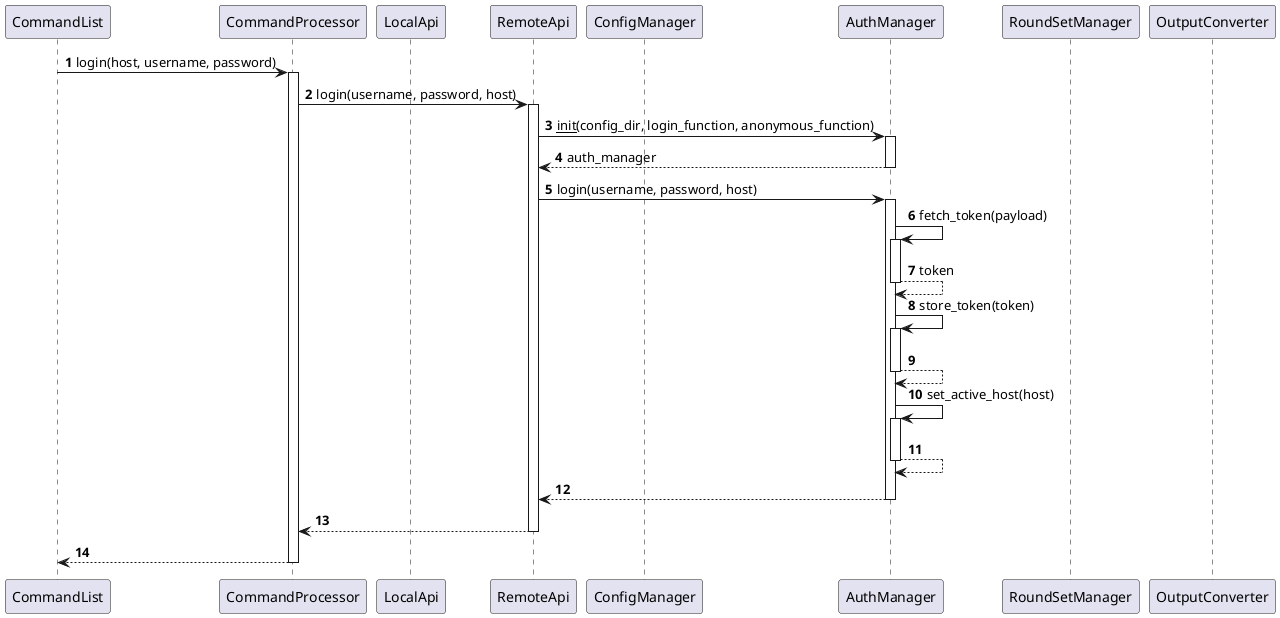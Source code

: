 @startuml login

autoactivate on
autonumber

participant CommandList
participant CommandProcessor
participant LocalApi
participant RemoteApi
participant ConfigManager
participant AuthManager
participant RoundSetManager
participant OutputConverter

CommandList -> CommandProcessor : login(host, username, password)
    CommandProcessor -> RemoteApi : login(username, password, host)
        RemoteApi -> AuthManager : __init__(config_dir, login_function, anonymous_function)
        return auth_manager
        RemoteApi -> AuthManager : login(username, password, host)
            AuthManager -> AuthManager : fetch_token(payload)
            return token
            AuthManager -> AuthManager : store_token(token)
            return
            AuthManager -> AuthManager : set_active_host(host)
            return
        return
    return
return

@enduml

@startuml logout

autoactivate on
autonumber

participant CommandList
participant CommandProcessor
participant LocalApi
participant RemoteApi
participant ConfigManager
participant AuthManager
participant RoundSetManager
participant OutputConverter

CommandList -> CommandProcessor : logout(host)
    CommandProcessor -> RemoteApi : logout(host)
        RemoteApi -> AuthManager : delete_token(host)
        return
    return
return

@enduml

@startuml applications_create

autoactivate on
autonumber

participant CommandList
participant CommandProcessor
participant LocalApi
participant RemoteApi
participant ConfigManager
participant AuthManager
participant RoundSetManager
participant OutputConverter

CommandList -> CommandProcessor : applications_create(application, roles)
    CommandProcessor -> LocalApi : create_application(application, roles)
        LocalApi -> LocalApi : is_application_unique(application)
            LocalApi -> ConfigManager : application_exists(application)
            return bool
        return bool
        LocalApi -> LocalApi : create_application_structure(application, roles)
            LocalApi -> ConfigManager : add_application(application, path)
            return
        return
    return
return

@enduml

@startuml applications_delete

autoactivate on
autonumber

participant CommandList
participant CommandProcessor
participant LocalApi
participant RemoteApi
participant ConfigManager
participant AuthManager
participant RoundSetManager
participant OutputConverter

CommandList -> CommandProcessor : applications_delete(application)
    CommandProcessor -> RemoteApi : delete_application(application)
        RemoteApi -> ConfigManager : get_application(application)
        return application
        RemoteApi -> AuthManager : load_token()
            AuthManager -> AuthManager : has_token()
            return bool
            alt logged in
                AuthManager -> AuthManager : get_token()
                return token
            else no token present
                AuthManager -> AuthManager : fetch_token(fallback_function)
                return token
            end
        return token
        RemoteApi -> RemoteApi : action('delete')
        return
    return
return

@enduml

@startuml applications_init

autoactivate on
autonumber

participant CommandList
participant CommandProcessor
participant LocalApi
participant RemoteApi
participant ConfigManager
participant AuthManager
participant RoundSetManager
participant OutputConverter

CommandList -> CommandProcessor : applications_init()
    CommandProcessor -> LocalApi : applications_init()
        LocalApi -> LocalApi : is_application_unique(application)
            LocalApi -> ConfigManager : application_exists(application)
            return bool
        return bool
        LocalApi -> LocalApi : create_application_structure(application, roles)
            LocalApi -> ConfigManager : add_application(application, path)
            return
        return
    return
return

@enduml

@startuml applications_list

autoactivate on
autonumber

participant CommandList
participant CommandProcessor
participant LocalApi
participant RemoteApi
participant ConfigManager
participant AuthManager
participant RoundSetManager
participant OutputConverter

CommandList -> CommandProcessor : applications_list()
    alt --local flag
    CommandProcessor -> LocalApi : list_applications()
        LocalApi -> ConfigManager : get_applications()
        return applications
    return applications
    else --remote flag
    CommandProcessor -> RemoteApi : list_applications()
        RemoteApi -> AuthManager : load_token()
            AuthManager -> AuthManager : has_token()
            return bool
            alt logged in
                AuthManager -> AuthManager : get_token()
                return token
            else no token present
                AuthManager -> AuthManager : fetch_token(fallback_function)
                return token
            end
        return token
        RemoteApi -> RemoteApi : action('list_applications')
        return applications
    return applications
    end
return applications

@enduml

@startuml applications_publish

autoactivate on
autonumber

participant CommandList
participant CommandProcessor
participant LocalApi
participant RemoteApi
participant ConfigManager
participant AuthManager
participant RoundSetManager
participant OutputConverter

CommandList -> CommandProcessor : applications_publish()
    CommandProcessor -> RemoteApi : applications_publish()
        RemoteApi -> AuthManager : load_token()
            AuthManager -> AuthManager : has_token()
            return bool
            alt logged in
                AuthManager -> AuthManager : get_token()
                return token
            else no token present
                AuthManager -> AuthManager : fetch_token(fallback_function)
                return token
            end
        return token
        RemoteApi -> RemoteApi : action('publish_applications')
        return
    return
return

@enduml

@startuml applications_upload

autoactivate on
autonumber

participant CommandList
participant CommandProcessor
participant LocalApi
participant RemoteApi
participant ConfigManager
participant AuthManager
participant RoundSetManager
participant OutputConverter

CommandList -> CommandProcessor : applications_upload()
    CommandProcessor -> RemoteApi : upload_application(application)
        RemoteApi -> AuthManager : load_token()
            AuthManager -> AuthManager : has_token()
            return bool
            alt logged in
                AuthManager -> AuthManager : get_token()
                return token
            else no token present
                AuthManager -> AuthManager : fetch_token(fallback_function)
                return token
            end
        return token
        RemoteApi -> RemoteApi : application_exists(application_id)
        return bool
        RemoteApi -> RemoteApi : create_application_version(application_id)
        return application_version_id
        RemoteApi -> RemoteApi : create_application_config(application_version_id)
        return
        RemoteApi -> RemoteApi : create_application_source(application_version_id)
        return
        RemoteApi -> RemoteApi : create_application_result(application_version_id)
        return
    return
return

@enduml

@startuml applications_validate

autoactivate on
autonumber

participant CommandList
participant CommandProcessor
participant LocalApi
participant RemoteApi
participant ConfigManager
participant AuthManager
participant RoundSetManager
participant OutputConverter

CommandList -> CommandProcessor : applications_validate()
    CommandProcessor -> LocalApi : is_application_valid(application)
        LocalApi -> LocalApi : is_structure_valid(application)
        return bool
        LocalApi -> LocalApi : is_application_unique(application)
        return bool
        LocalApi -> LocalApi : is_config_valid(application)
        return bool
    return bool
return

@enduml

@startuml experiments_create

autoactivate on
autonumber

participant CommandList
participant CommandProcessor
participant LocalApi
participant RemoteApi
participant ConfigManager
participant AuthManager
participant RoundSetManager
participant OutputConverter

CommandList -> CommandProcessor : experiments_create(name, application, local)
    alt local experiment
        CommandProcessor -> LocalApi : get_application_config(application)
        return app_config
    else remote experiment
        CommandProcessor -> RemoteApi : get_application_config(application)
            RemoteApi -> AuthManager : load_token()
                AuthManager -> AuthManager : has_token()
                return bool
                alt logged in
                    AuthManager -> AuthManager : get_token()
                    return token
                else no token present
                    AuthManager -> AuthManager : fetch_token(fallback_function)
                    return token
                end
            return token
            RemoteApi -> RemoteApi : action('app_config')
            return app_config
        return app_config
    end
return

@enduml

@startuml experiments_delete

autoactivate on
autonumber

participant CommandList
participant CommandProcessor
participant LocalApi
participant RemoteApi
participant ConfigManager
participant AuthManager
participant RoundSetManager
participant OutputConverter

CommandList -> CommandProcessor : experiments_delete(name, application, local)
    CommandProcessor -> RemoteApi : delete_experiment(experiment_id)
        RemoteApi -> AuthManager : load_token()
            AuthManager -> AuthManager : has_token()
            return bool
            alt logged in
                AuthManager -> AuthManager : get_token()
                return token
            else no token present
                AuthManager -> AuthManager : fetch_token(fallback_function)
                return token
            end
        return token
        RemoteApi -> RemoteApi : action('delete_experiment')
        return 
    return 
    CommandProcessor -> LocalApi : delete_experiment(path)
    return
return

@enduml

@startuml experiments_list

autoactivate on
autonumber

participant CommandList
participant CommandProcessor
participant LocalApi
participant RemoteApi
participant ConfigManager
participant AuthManager
participant RoundSetManager
participant OutputConverter

CommandList -> CommandProcessor : experiments_list()
    CommandProcessor -> RemoteApi : list_experiments()
        RemoteApi -> AuthManager : load_token()
            AuthManager -> AuthManager : has_token()
            return bool
            alt logged in
                AuthManager -> AuthManager : get_token()
                return token
            else no token present
                AuthManager -> AuthManager : fetch_token(fallback_function)
                return token
            end
        return token
        RemoteApi -> RemoteApi : action('list_experiments')
        return experiments
    return experiments
return experiments

@enduml

@startuml experiments_results

autoactivate on
autonumber

participant CommandList
participant CommandProcessor
participant LocalApi
participant RemoteApi
participant ConfigManager
participant AuthManager
participant RoundSetManager
participant OutputConverter

CommandList -> CommandProcessor : experiments_results(all, show)
    alt local run
        CommandProcessor -> LocalApi : get_results()
            LocalApi -> OutputConverter : convert()
            return result[]
        return result[]
    else remote run
        CommandProcessor -> RemoteApi : get_results(path, all, block, timeout)
            RemoteApi -> RemoteApi : results_exists(path)
            return bool
            alt already downloaded
                RemoteApi -> RemoteApi : get_local_results()
                return result[]
            else not yet downloaded
                RemoteApi -> AuthManager : load_token()
                    AuthManager -> AuthManager : has_token()
                    return bool
                    alt logged in
                        AuthManager -> AuthManager : get_token()
                        return token
                    else no token present
                        AuthManager -> AuthManager : fetch_token(fallback_function)
                        return token
                    end
                return token
                RemoteApi -> RemoteApi : action('get_results')
                return result[]
            end
        return result[]
    end
    alt store results
        CommandProcessor -> CommandProcessor : store_results(result[])
        return None
    end
return Optional[results]

@enduml

@startuml experiments_run

autoactivate on
autonumber

participant CommandList
participant CommandProcessor
participant LocalApi
participant RemoteApi
participant ConfigManager
participant AuthManager
participant RoundSetManager
participant OutputConverter

CommandList -> CommandProcessor : experiments_run(path, block)
    alt local run
        CommandProcessor -> LocalApi : run_experiment(path, block)
            LocalApi -> RoundSetManager : prepare_input(app_source, asset)
            return
            LocalApi -> RoundSetManager : process(block)
            return Optional[result[]]
            LocalApi -> RoundSetManager : terminate()
            return
        return Optional[result[]]
    else remote run
        CommandProcessor -> RemoteApi : run_experiment(block)
            RemoteApi -> AuthManager : load_token()
                AuthManager -> AuthManager : has_token()
                return bool
                alt logged in
                    AuthManager -> AuthManager : get_token()
                    return token
                else no token present
                    AuthManager -> AuthManager : fetch_token(fallback_function)
                    return token
                end
            return token
            RemoteApi -> RemoteApi : action('create_experiment')
            return experiment
            RemoteApi -> RemoteApi : action('create_round_set')
            return round_set
            alt block
                loop until results
                    RemoteApi -> RemoteApi : action('get_results')
                    return result[]
                end
            end
        return Optional[result[]]
    end
    alt not None
        CommandProcessor -> CommandProcessor : store_results(result[])
        return None
    end
return Optional[results]

@enduml

@startuml experiments_validate

autoactivate on
autonumber

participant CommandList
participant CommandProcessor
participant LocalApi
participant RemoteApi
participant ConfigManager
participant AuthManager
participant RoundSetManager
participant OutputConverter

CommandList -> CommandProcessor : experiments_validate(path)
    CommandProcessor -> LocalApi : validate_experiment(path)
        LocalApi -> RoundSetManager : validate_asset(path)
        return bool
    return bool
return bool

@enduml
